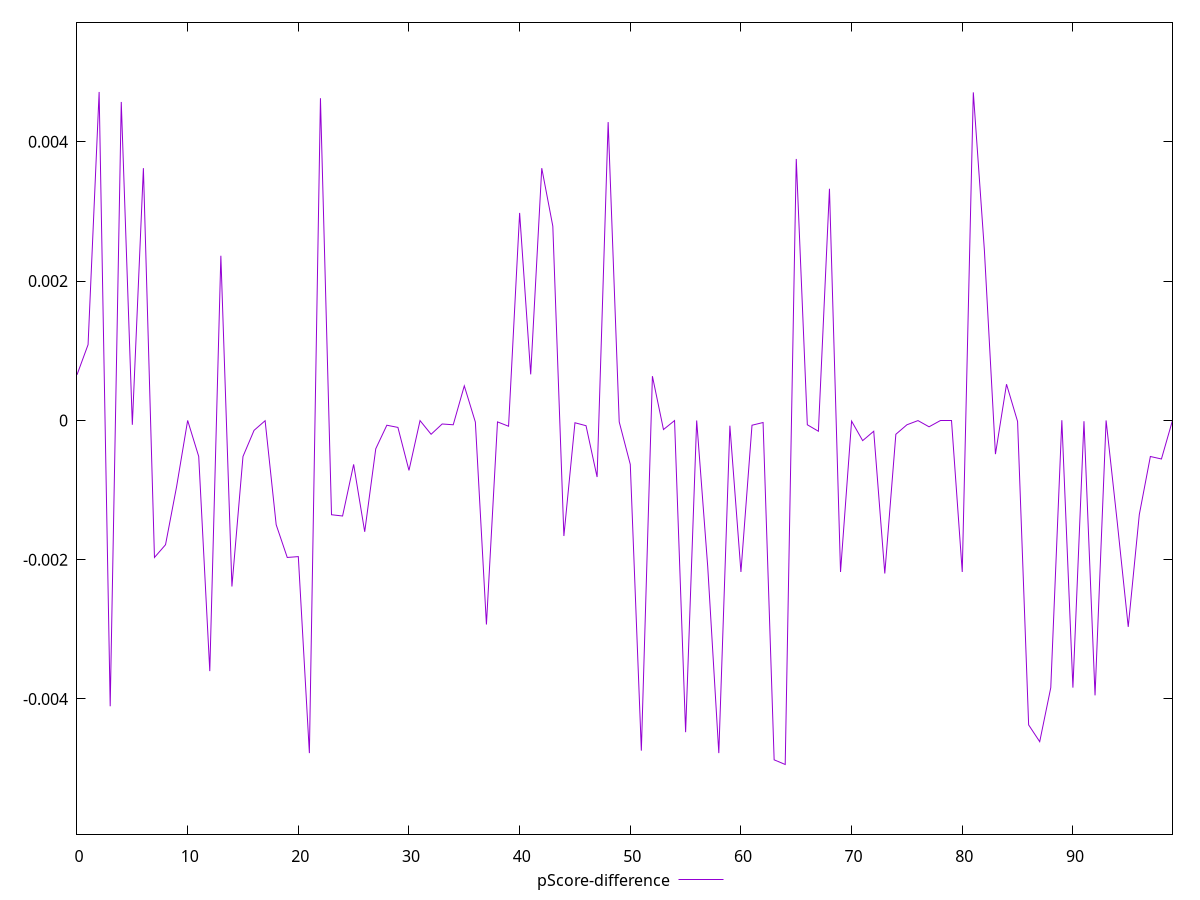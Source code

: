 reset

$pScoreDifference <<EOF
0 0.0006547135109783442
1 0.0010873431925795263
2 0.004715967852553099
3 -0.004105068587594962
4 0.004572036912599664
5 -0.00006306789655829981
6 0.0036214376559193795
7 -0.001968217335578837
8 -0.0017851927825854874
9 -0.0009514271313667555
10 -6.619511143668433e-7
11 -0.0005184327939937727
12 -0.0036002727865114825
13 0.0023642701148653966
14 -0.0023852776612183213
15 -0.0005184327939938838
16 -0.0001432550713844627
17 -0.0000046700486160400345
18 -0.0014982745802641917
19 -0.00196821733557917
20 -0.0019561051570607946
21 -0.004777679734607521
22 0.004626165243276692
23 -0.001354722382556628
24 -0.0013730099310638177
25 -0.0006318674882397346
26 -0.0015995093425182905
27 -0.0004071889611385604
28 -0.00006948289715102973
29 -0.00010087037812644972
30 -0.0007179593823529729
31 -0.0000029963825822765244
32 -0.00019940913804816773
33 -0.00005171797835346048
34 -0.00006306789655829981
35 0.0004956312657351525
36 -0.000024485413475217044
37 -0.0029312395418075177
38 -0.000021843229145224186
39 -0.00008395937307770218
40 0.002978741284910158
41 0.0006605577170090138
42 0.003621437655921267
43 0.002787826575486263
44 -0.0016601610954898316
45 -0.00003409687928512817
46 -0.00007643513833810456
47 -0.000813175632740859
48 0.004283260782784515
49 -0.000021843229145224186
50 -0.0006318674882397346
51 -0.004742281185035835
52 0.000634649655834929
53 -0.00013148332345902514
54 -0.0000029963825822765244
55 -0.0044769387846372855
56 -0.0000015354209985662948
57 -0.0021043208048421302
58 -0.004777679734607521
59 -0.00007643513833810456
60 -0.002176274705620429
61 -0.00006948289715102973
62 -0.000030590377053663076
63 -0.004873946527100159
64 -0.004940790880772816
65 0.003753912816439553
66 -0.00006306789655829981
67 -0.00015588536772814798
68 0.003326009166034538
69 -0.002176274705620429
70 -0.000010537971184665373
71 -0.00029062259137402346
72 -0.00015588536772814798
73 -0.0021980025768624234
74 -0.00019940913804816773
75 -0.00006306789655829981
76 -0.0000029963825822765244
77 -0.00009209185837499856
78 -6.619511143668433e-7
79 -6.619511143668433e-7
80 -0.002176274705620318
81 0.0047099390515308315
82 0.0024438457837084662
83 -0.00048449973183428696
84 0.0005193419095137486
85 -0.000015320111347749688
86 -0.004372603750935955
87 -0.004613286691915297
88 -0.0038376862283343582
89 0.0000025668476801854467
90 -0.0038376862283344693
91 -0.000011964880491488472
92 -0.003948666475886653
93 -6.619511143668433e-7
94 -0.0014502952832327054
95 -0.0029646352092717043
96 -0.001352771032502531
97 -0.0005184327939938838
98 -0.0005542546369290413
99 -6.619511143668433e-7
EOF

set key outside below
set xrange [0:99]
set yrange [-0.005940790880772816:0.005715967852553099]
set trange [-0.005940790880772816:0.005715967852553099]
set terminal svg size 640, 500 enhanced background rgb 'white'
set output "report_00019_2021-02-10T18-14-37.922Z//estimated-input-latency/samples/pages+cached/pScore-difference/values.svg"

plot $pScoreDifference title "pScore-difference" with line

reset
